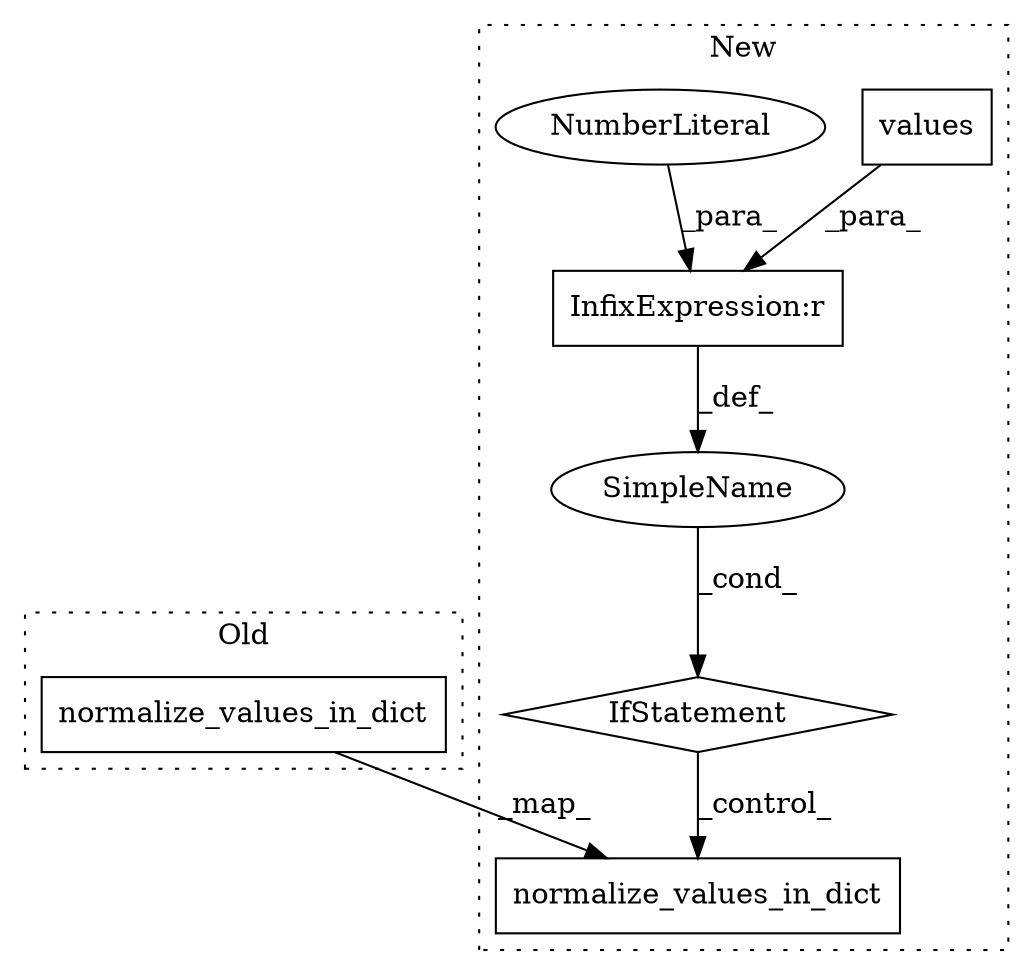 digraph G {
subgraph cluster0 {
1 [label="normalize_values_in_dict" a="32" s="21933,21963" l="25,1" shape="box"];
label = "Old";
style="dotted";
}
subgraph cluster1 {
2 [label="normalize_values_in_dict" a="32" s="22022,22052" l="25,1" shape="box"];
3 [label="values" a="32" s="21988" l="8" shape="box"];
4 [label="InfixExpression:r" a="27" s="21897" l="4" shape="box"];
5 [label="NumberLiteral" a="34" s="21901" l="1" shape="ellipse"];
6 [label="SimpleName" a="42" s="" l="" shape="ellipse"];
7 [label="IfStatement" a="25" s="21871,22008" l="4,2" shape="diamond"];
label = "New";
style="dotted";
}
1 -> 2 [label="_map_"];
3 -> 4 [label="_para_"];
4 -> 6 [label="_def_"];
5 -> 4 [label="_para_"];
6 -> 7 [label="_cond_"];
7 -> 2 [label="_control_"];
}